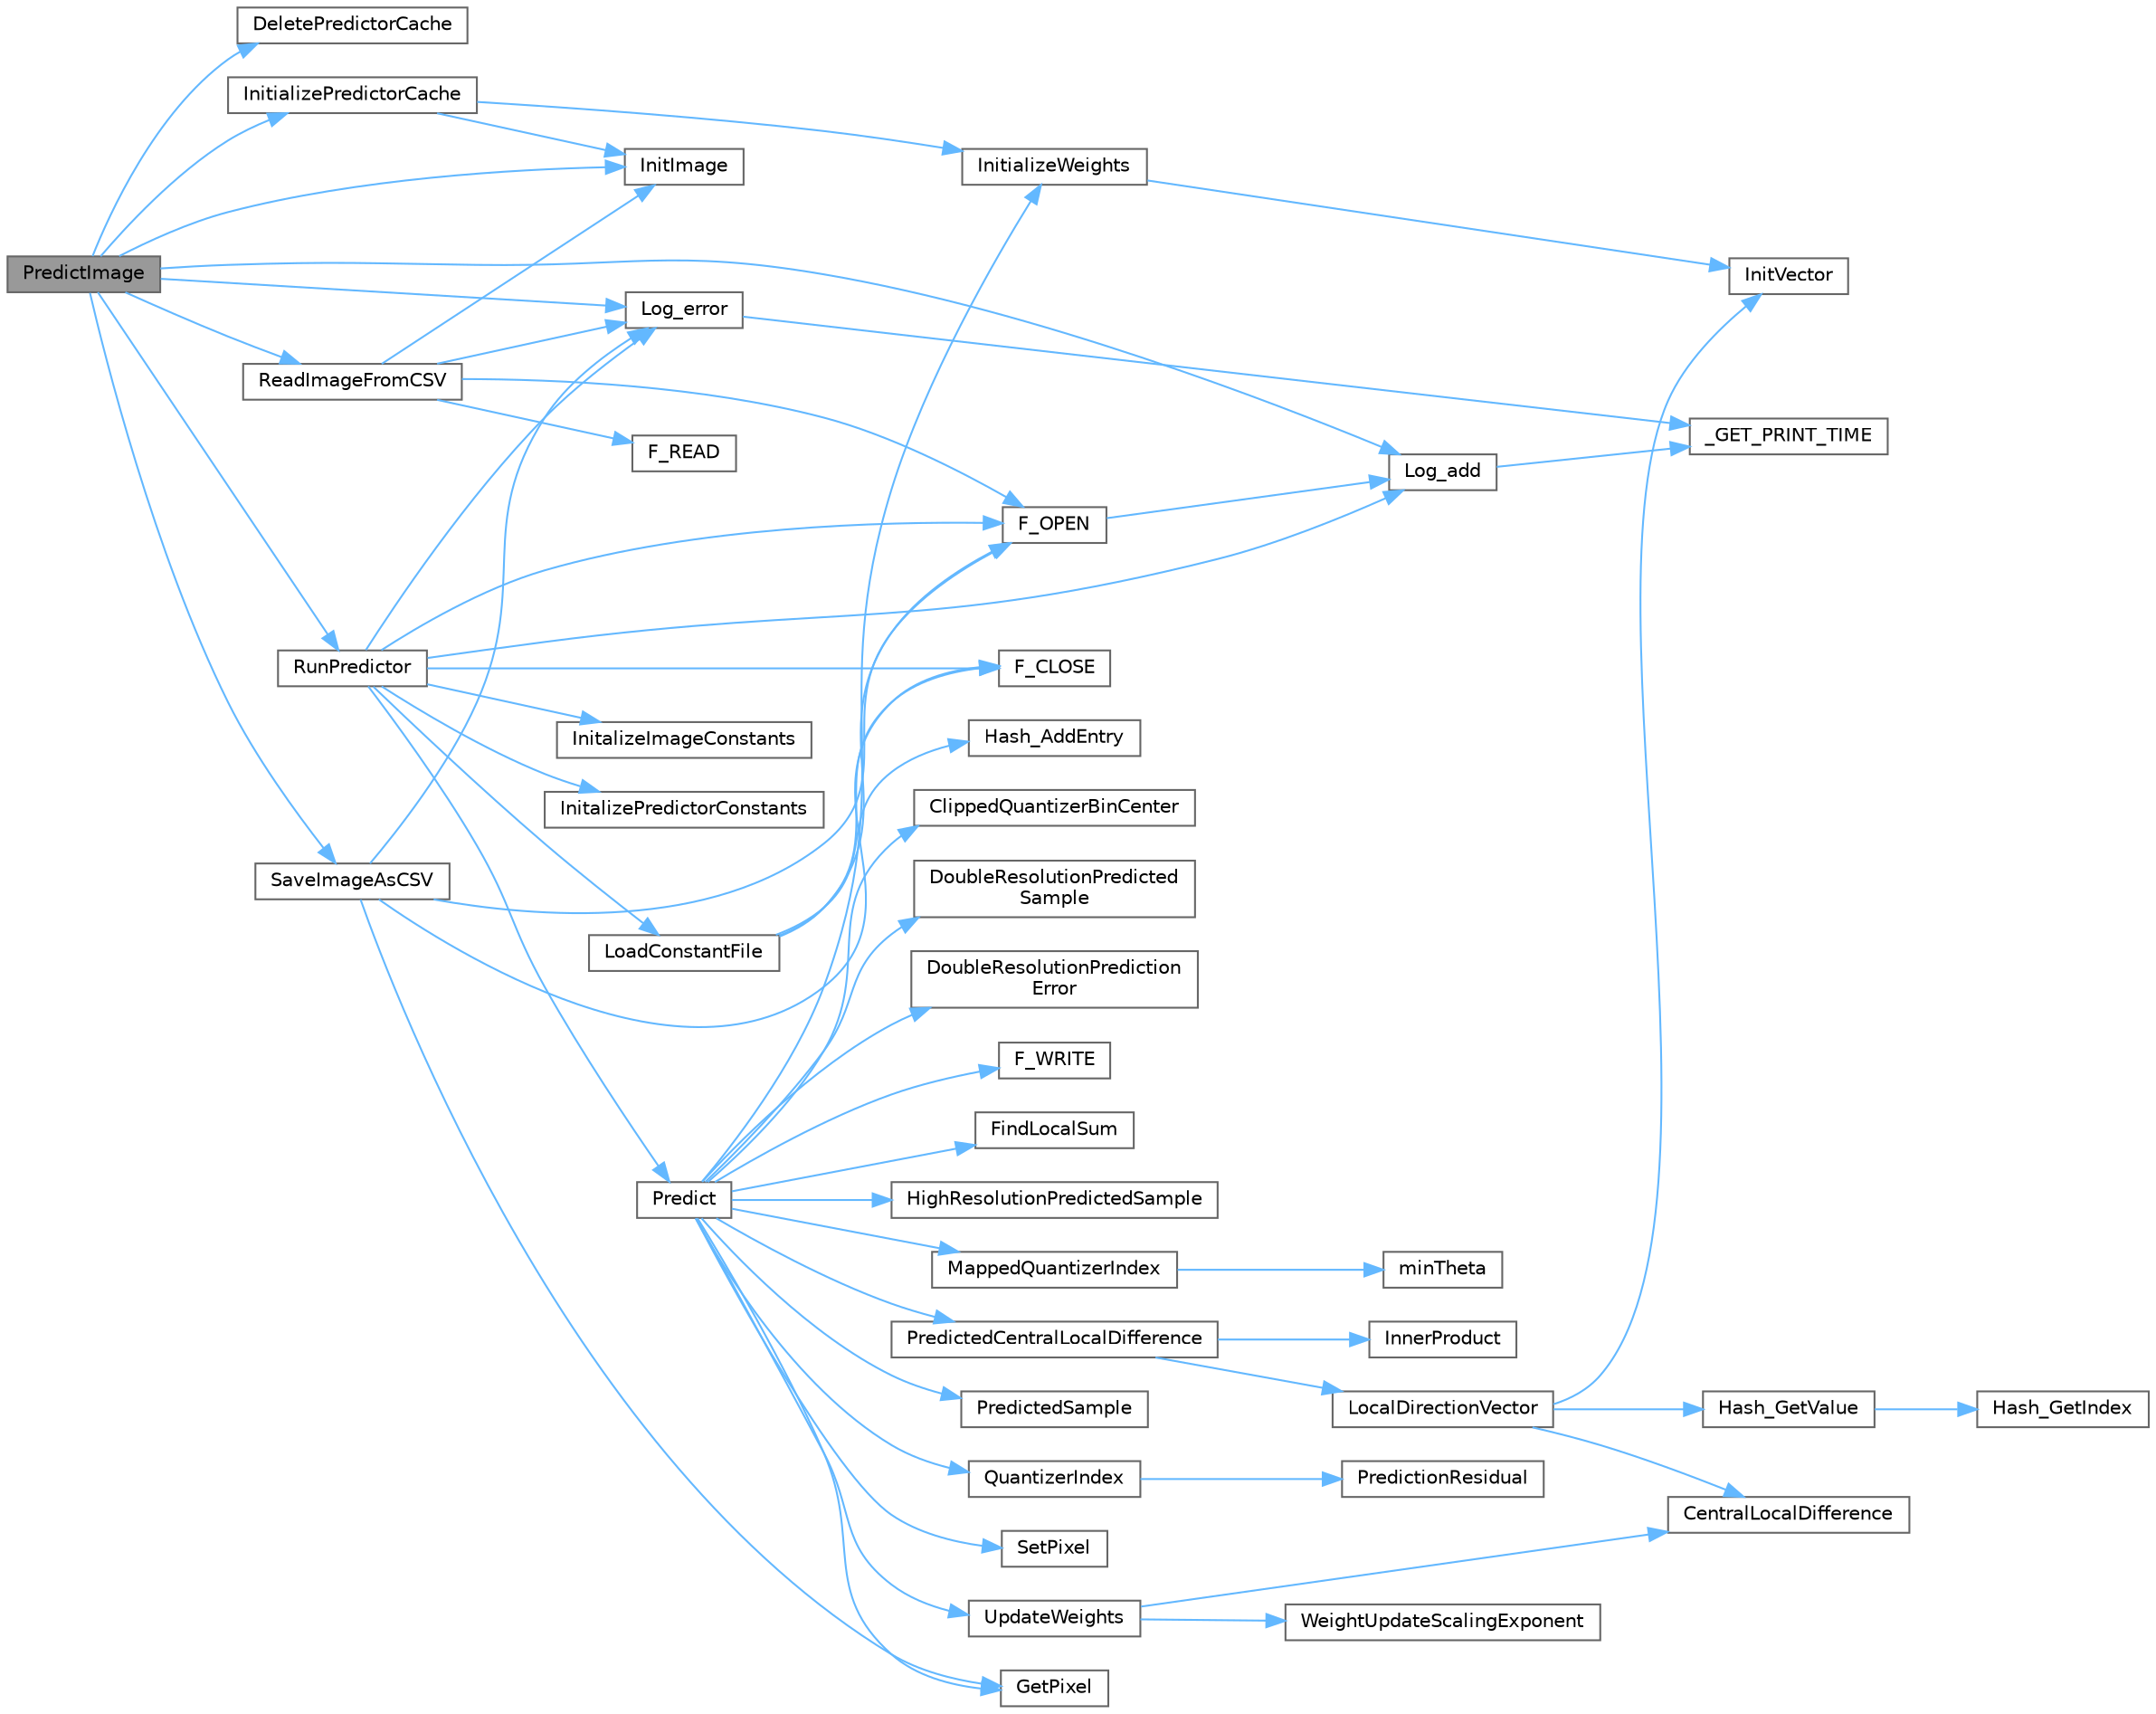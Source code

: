 digraph "PredictImage"
{
 // LATEX_PDF_SIZE
  bgcolor="transparent";
  edge [fontname=Helvetica,fontsize=10,labelfontname=Helvetica,labelfontsize=10];
  node [fontname=Helvetica,fontsize=10,shape=box,height=0.2,width=0.4];
  rankdir="LR";
  Node1 [id="Node000001",label="PredictImage",height=0.2,width=0.4,color="gray40", fillcolor="grey60", style="filled", fontcolor="black",tooltip=" "];
  Node1 -> Node2 [id="edge115_Node000001_Node000002",color="steelblue1",style="solid",tooltip=" "];
  Node2 [id="Node000002",label="DeletePredictorCache",height=0.2,width=0.4,color="grey40", fillcolor="white", style="filled",URL="$dc/d99/cache__predictor_8c.html#aca0d39cbaa7b58e1e75c93010c1a7750",tooltip=" "];
  Node1 -> Node3 [id="edge116_Node000001_Node000003",color="steelblue1",style="solid",tooltip=" "];
  Node3 [id="Node000003",label="InitializePredictorCache",height=0.2,width=0.4,color="grey40", fillcolor="white", style="filled",URL="$dc/d99/cache__predictor_8c.html#a596c51dc78ec695dccf12414da82bbf5",tooltip=" "];
  Node3 -> Node4 [id="edge117_Node000003_Node000004",color="steelblue1",style="solid",tooltip=" "];
  Node4 [id="Node000004",label="InitializeWeights",height=0.2,width=0.4,color="grey40", fillcolor="white", style="filled",URL="$d0/d26/weights_8c.html#adcc753ae7048085817bd2c37b471f739",tooltip=" "];
  Node4 -> Node5 [id="edge118_Node000004_Node000005",color="steelblue1",style="solid",tooltip=" "];
  Node5 [id="Node000005",label="InitVector",height=0.2,width=0.4,color="grey40", fillcolor="white", style="filled",URL="$df/d91/linear__algebra_8c.html#ab9661c8e10293140db24d4b650785939",tooltip=" "];
  Node3 -> Node6 [id="edge119_Node000003_Node000006",color="steelblue1",style="solid",tooltip=" "];
  Node6 [id="Node000006",label="InitImage",height=0.2,width=0.4,color="grey40", fillcolor="white", style="filled",URL="$d3/d10/image_8c.html#a61b8047c5bba5a89979d65847e4103b1",tooltip=" "];
  Node1 -> Node6 [id="edge120_Node000001_Node000006",color="steelblue1",style="solid",tooltip=" "];
  Node1 -> Node7 [id="edge121_Node000001_Node000007",color="steelblue1",style="solid",tooltip=" "];
  Node7 [id="Node000007",label="Log_add",height=0.2,width=0.4,color="grey40", fillcolor="white", style="filled",URL="$d7/d02/logs_8c.html#a61353ebf0328d8bd1f61f224305e64bb",tooltip=" "];
  Node7 -> Node8 [id="edge122_Node000007_Node000008",color="steelblue1",style="solid",tooltip=" "];
  Node8 [id="Node000008",label="_GET_PRINT_TIME",height=0.2,width=0.4,color="grey40", fillcolor="white", style="filled",URL="$d7/d02/logs_8c.html#a89eb41300c751659cb27ad5955449bdc",tooltip=" "];
  Node1 -> Node9 [id="edge123_Node000001_Node000009",color="steelblue1",style="solid",tooltip=" "];
  Node9 [id="Node000009",label="Log_error",height=0.2,width=0.4,color="grey40", fillcolor="white", style="filled",URL="$d7/d02/logs_8c.html#ad795690a809192117add6898be812267",tooltip=" "];
  Node9 -> Node8 [id="edge124_Node000009_Node000008",color="steelblue1",style="solid",tooltip=" "];
  Node1 -> Node10 [id="edge125_Node000001_Node000010",color="steelblue1",style="solid",tooltip=" "];
  Node10 [id="Node000010",label="ReadImageFromCSV",height=0.2,width=0.4,color="grey40", fillcolor="white", style="filled",URL="$df/df6/csv-io_8c.html#aba677341d6fd704867c56e0b5d6f3fc3",tooltip=" "];
  Node10 -> Node11 [id="edge126_Node000010_Node000011",color="steelblue1",style="solid",tooltip=" "];
  Node11 [id="Node000011",label="F_OPEN",height=0.2,width=0.4,color="grey40", fillcolor="white", style="filled",URL="$d9/da2/file___i_o_8c.html#a05d25080a4592a86386f6d0d3d48496c",tooltip=" "];
  Node11 -> Node7 [id="edge127_Node000011_Node000007",color="steelblue1",style="solid",tooltip=" "];
  Node10 -> Node12 [id="edge128_Node000010_Node000012",color="steelblue1",style="solid",tooltip=" "];
  Node12 [id="Node000012",label="F_READ",height=0.2,width=0.4,color="grey40", fillcolor="white", style="filled",URL="$d9/da2/file___i_o_8c.html#a6d14febd2771048b4a06dd86ea17718d",tooltip=" "];
  Node10 -> Node6 [id="edge129_Node000010_Node000006",color="steelblue1",style="solid",tooltip=" "];
  Node10 -> Node9 [id="edge130_Node000010_Node000009",color="steelblue1",style="solid",tooltip=" "];
  Node1 -> Node13 [id="edge131_Node000001_Node000013",color="steelblue1",style="solid",tooltip=" "];
  Node13 [id="Node000013",label="RunPredictor",height=0.2,width=0.4,color="grey40", fillcolor="white", style="filled",URL="$db/d25/predictor_8c.html#a4a94804509574a94d896a4164802bcd2",tooltip=" "];
  Node13 -> Node14 [id="edge132_Node000013_Node000014",color="steelblue1",style="solid",tooltip=" "];
  Node14 [id="Node000014",label="F_CLOSE",height=0.2,width=0.4,color="grey40", fillcolor="white", style="filled",URL="$d9/da2/file___i_o_8c.html#ad62e6a72675aa7b389460e97f4e6d998",tooltip=" "];
  Node13 -> Node11 [id="edge133_Node000013_Node000011",color="steelblue1",style="solid",tooltip=" "];
  Node13 -> Node15 [id="edge134_Node000013_Node000015",color="steelblue1",style="solid",tooltip=" "];
  Node15 [id="Node000015",label="InitalizeImageConstants",height=0.2,width=0.4,color="grey40", fillcolor="white", style="filled",URL="$d4/df3/constants_8c.html#af84e7b9bd8c4fa1203b0040adf941d8d",tooltip=" "];
  Node13 -> Node16 [id="edge135_Node000013_Node000016",color="steelblue1",style="solid",tooltip=" "];
  Node16 [id="Node000016",label="InitalizePredictorConstants",height=0.2,width=0.4,color="grey40", fillcolor="white", style="filled",URL="$d4/df3/constants_8c.html#a6acd65af9a2f057ad3f0891038799e5b",tooltip=" "];
  Node13 -> Node17 [id="edge136_Node000013_Node000017",color="steelblue1",style="solid",tooltip=" "];
  Node17 [id="Node000017",label="LoadConstantFile",height=0.2,width=0.4,color="grey40", fillcolor="white", style="filled",URL="$dd/ded/load__constants_8c.html#a5d642038360b72b886a5eb66e3efd14a",tooltip=" "];
  Node17 -> Node14 [id="edge137_Node000017_Node000014",color="steelblue1",style="solid",tooltip=" "];
  Node17 -> Node11 [id="edge138_Node000017_Node000011",color="steelblue1",style="solid",tooltip=" "];
  Node17 -> Node18 [id="edge139_Node000017_Node000018",color="steelblue1",style="solid",tooltip=" "];
  Node18 [id="Node000018",label="Hash_AddEntry",height=0.2,width=0.4,color="grey40", fillcolor="white", style="filled",URL="$d2/daf/hash__table_8c.html#af0c750fb9a54f590b713d6526ed263fc",tooltip=" "];
  Node13 -> Node7 [id="edge140_Node000013_Node000007",color="steelblue1",style="solid",tooltip=" "];
  Node13 -> Node9 [id="edge141_Node000013_Node000009",color="steelblue1",style="solid",tooltip=" "];
  Node13 -> Node19 [id="edge142_Node000013_Node000019",color="steelblue1",style="solid",tooltip=" "];
  Node19 [id="Node000019",label="Predict",height=0.2,width=0.4,color="grey40", fillcolor="white", style="filled",URL="$db/d25/predictor_8c.html#a498daa18fb3529e8fffc3fff08e6bef6",tooltip=" "];
  Node19 -> Node20 [id="edge143_Node000019_Node000020",color="steelblue1",style="solid",tooltip=" "];
  Node20 [id="Node000020",label="ClippedQuantizerBinCenter",height=0.2,width=0.4,color="grey40", fillcolor="white", style="filled",URL="$dc/df1/quantizer_8c.html#a9d745aa249b8a9cde3f83899b563dcc5",tooltip=" "];
  Node19 -> Node21 [id="edge144_Node000019_Node000021",color="steelblue1",style="solid",tooltip=" "];
  Node21 [id="Node000021",label="DoubleResolutionPredicted\lSample",height=0.2,width=0.4,color="grey40", fillcolor="white", style="filled",URL="$d7/d58/sample__representative_8c.html#a6c60474c610dc64773816bc445efeb77",tooltip=" "];
  Node19 -> Node22 [id="edge145_Node000019_Node000022",color="steelblue1",style="solid",tooltip=" "];
  Node22 [id="Node000022",label="DoubleResolutionPrediction\lError",height=0.2,width=0.4,color="grey40", fillcolor="white", style="filled",URL="$d0/d26/weights_8c.html#a286baab1384ff25cf7cf4c2061f15c4c",tooltip=" "];
  Node19 -> Node23 [id="edge146_Node000019_Node000023",color="steelblue1",style="solid",tooltip=" "];
  Node23 [id="Node000023",label="F_WRITE",height=0.2,width=0.4,color="grey40", fillcolor="white", style="filled",URL="$d9/da2/file___i_o_8c.html#a94d988ea4ce93357f56c0191584246a6",tooltip=" "];
  Node19 -> Node24 [id="edge147_Node000019_Node000024",color="steelblue1",style="solid",tooltip=" "];
  Node24 [id="Node000024",label="FindLocalSum",height=0.2,width=0.4,color="grey40", fillcolor="white", style="filled",URL="$db/d31/local__sum_8c.html#a1f0a6a3443597dab4881bb94fbc35f41",tooltip=" "];
  Node19 -> Node25 [id="edge148_Node000019_Node000025",color="steelblue1",style="solid",tooltip=" "];
  Node25 [id="Node000025",label="GetPixel",height=0.2,width=0.4,color="grey40", fillcolor="white", style="filled",URL="$d3/d10/image_8c.html#a78477801fe183cdf32e60df1c92b7320",tooltip=" "];
  Node19 -> Node26 [id="edge149_Node000019_Node000026",color="steelblue1",style="solid",tooltip=" "];
  Node26 [id="Node000026",label="HighResolutionPredictedSample",height=0.2,width=0.4,color="grey40", fillcolor="white", style="filled",URL="$d7/d58/sample__representative_8c.html#a441e8d0fe639d45889aab5b88c4138f4",tooltip=" "];
  Node19 -> Node4 [id="edge150_Node000019_Node000004",color="steelblue1",style="solid",tooltip=" "];
  Node19 -> Node27 [id="edge151_Node000019_Node000027",color="steelblue1",style="solid",tooltip=" "];
  Node27 [id="Node000027",label="MappedQuantizerIndex",height=0.2,width=0.4,color="grey40", fillcolor="white", style="filled",URL="$dc/df1/quantizer_8c.html#a1f491e0a435427669942c932394d7c1a",tooltip=" "];
  Node27 -> Node28 [id="edge152_Node000027_Node000028",color="steelblue1",style="solid",tooltip=" "];
  Node28 [id="Node000028",label="minTheta",height=0.2,width=0.4,color="grey40", fillcolor="white", style="filled",URL="$dc/df1/quantizer_8c.html#ae831d86258458d0a68d3d2143db43d19",tooltip=" "];
  Node19 -> Node29 [id="edge153_Node000019_Node000029",color="steelblue1",style="solid",tooltip=" "];
  Node29 [id="Node000029",label="PredictedCentralLocalDifference",height=0.2,width=0.4,color="grey40", fillcolor="white", style="filled",URL="$d8/d97/local__differences_8c.html#a36ddae4ef0f34ba3f7402469253bb6b6",tooltip=" "];
  Node29 -> Node30 [id="edge154_Node000029_Node000030",color="steelblue1",style="solid",tooltip=" "];
  Node30 [id="Node000030",label="InnerProduct",height=0.2,width=0.4,color="grey40", fillcolor="white", style="filled",URL="$df/d91/linear__algebra_8c.html#a46ade3794d4b4d5cc1eaf983858507ef",tooltip=" "];
  Node29 -> Node31 [id="edge155_Node000029_Node000031",color="steelblue1",style="solid",tooltip=" "];
  Node31 [id="Node000031",label="LocalDirectionVector",height=0.2,width=0.4,color="grey40", fillcolor="white", style="filled",URL="$d8/d97/local__differences_8c.html#a92b3b535f0c13d4ec28dab8b13713262",tooltip=" "];
  Node31 -> Node32 [id="edge156_Node000031_Node000032",color="steelblue1",style="solid",tooltip=" "];
  Node32 [id="Node000032",label="CentralLocalDifference",height=0.2,width=0.4,color="grey40", fillcolor="white", style="filled",URL="$d8/d97/local__differences_8c.html#a37d2cf3f48b1b2c436f630a2b649cf52",tooltip=" "];
  Node31 -> Node33 [id="edge157_Node000031_Node000033",color="steelblue1",style="solid",tooltip=" "];
  Node33 [id="Node000033",label="Hash_GetValue",height=0.2,width=0.4,color="grey40", fillcolor="white", style="filled",URL="$d2/daf/hash__table_8c.html#a27578c1b5a3ab68d8f144ed86ea72cc2",tooltip=" "];
  Node33 -> Node34 [id="edge158_Node000033_Node000034",color="steelblue1",style="solid",tooltip=" "];
  Node34 [id="Node000034",label="Hash_GetIndex",height=0.2,width=0.4,color="grey40", fillcolor="white", style="filled",URL="$d2/daf/hash__table_8c.html#a7026562de200bd5e9813f101d9eb614b",tooltip=" "];
  Node31 -> Node5 [id="edge159_Node000031_Node000005",color="steelblue1",style="solid",tooltip=" "];
  Node19 -> Node35 [id="edge160_Node000019_Node000035",color="steelblue1",style="solid",tooltip=" "];
  Node35 [id="Node000035",label="PredictedSample",height=0.2,width=0.4,color="grey40", fillcolor="white", style="filled",URL="$d7/d58/sample__representative_8c.html#a14cff7c59ac94b0387e8b95a433521e9",tooltip=" "];
  Node19 -> Node36 [id="edge161_Node000019_Node000036",color="steelblue1",style="solid",tooltip=" "];
  Node36 [id="Node000036",label="QuantizerIndex",height=0.2,width=0.4,color="grey40", fillcolor="white", style="filled",URL="$dc/df1/quantizer_8c.html#afa51bec3d5dfdb41078f60b1a7c454ab",tooltip=" "];
  Node36 -> Node37 [id="edge162_Node000036_Node000037",color="steelblue1",style="solid",tooltip=" "];
  Node37 [id="Node000037",label="PredictionResidual",height=0.2,width=0.4,color="grey40", fillcolor="white", style="filled",URL="$dc/df1/quantizer_8c.html#a93be7d02ed2acce98f53818c98ac6cca",tooltip=" "];
  Node19 -> Node38 [id="edge163_Node000019_Node000038",color="steelblue1",style="solid",tooltip=" "];
  Node38 [id="Node000038",label="SetPixel",height=0.2,width=0.4,color="grey40", fillcolor="white", style="filled",URL="$d3/d10/image_8c.html#aefaa1253ccc17864ac32b9d685b821d4",tooltip=" "];
  Node19 -> Node39 [id="edge164_Node000019_Node000039",color="steelblue1",style="solid",tooltip=" "];
  Node39 [id="Node000039",label="UpdateWeights",height=0.2,width=0.4,color="grey40", fillcolor="white", style="filled",URL="$d0/d26/weights_8c.html#a805706f7af2f212bc46076319fcec535",tooltip=" "];
  Node39 -> Node32 [id="edge165_Node000039_Node000032",color="steelblue1",style="solid",tooltip=" "];
  Node39 -> Node40 [id="edge166_Node000039_Node000040",color="steelblue1",style="solid",tooltip=" "];
  Node40 [id="Node000040",label="WeightUpdateScalingExponent",height=0.2,width=0.4,color="grey40", fillcolor="white", style="filled",URL="$d0/d26/weights_8c.html#a17984670eb20b6ea122fb1e90a50dc75",tooltip=" "];
  Node1 -> Node41 [id="edge167_Node000001_Node000041",color="steelblue1",style="solid",tooltip=" "];
  Node41 [id="Node000041",label="SaveImageAsCSV",height=0.2,width=0.4,color="grey40", fillcolor="white", style="filled",URL="$df/df6/csv-io_8c.html#a214fc383a5cb483508da7bb0449a9528",tooltip=" "];
  Node41 -> Node14 [id="edge168_Node000041_Node000014",color="steelblue1",style="solid",tooltip=" "];
  Node41 -> Node11 [id="edge169_Node000041_Node000011",color="steelblue1",style="solid",tooltip=" "];
  Node41 -> Node25 [id="edge170_Node000041_Node000025",color="steelblue1",style="solid",tooltip=" "];
  Node41 -> Node9 [id="edge171_Node000041_Node000009",color="steelblue1",style="solid",tooltip=" "];
}
